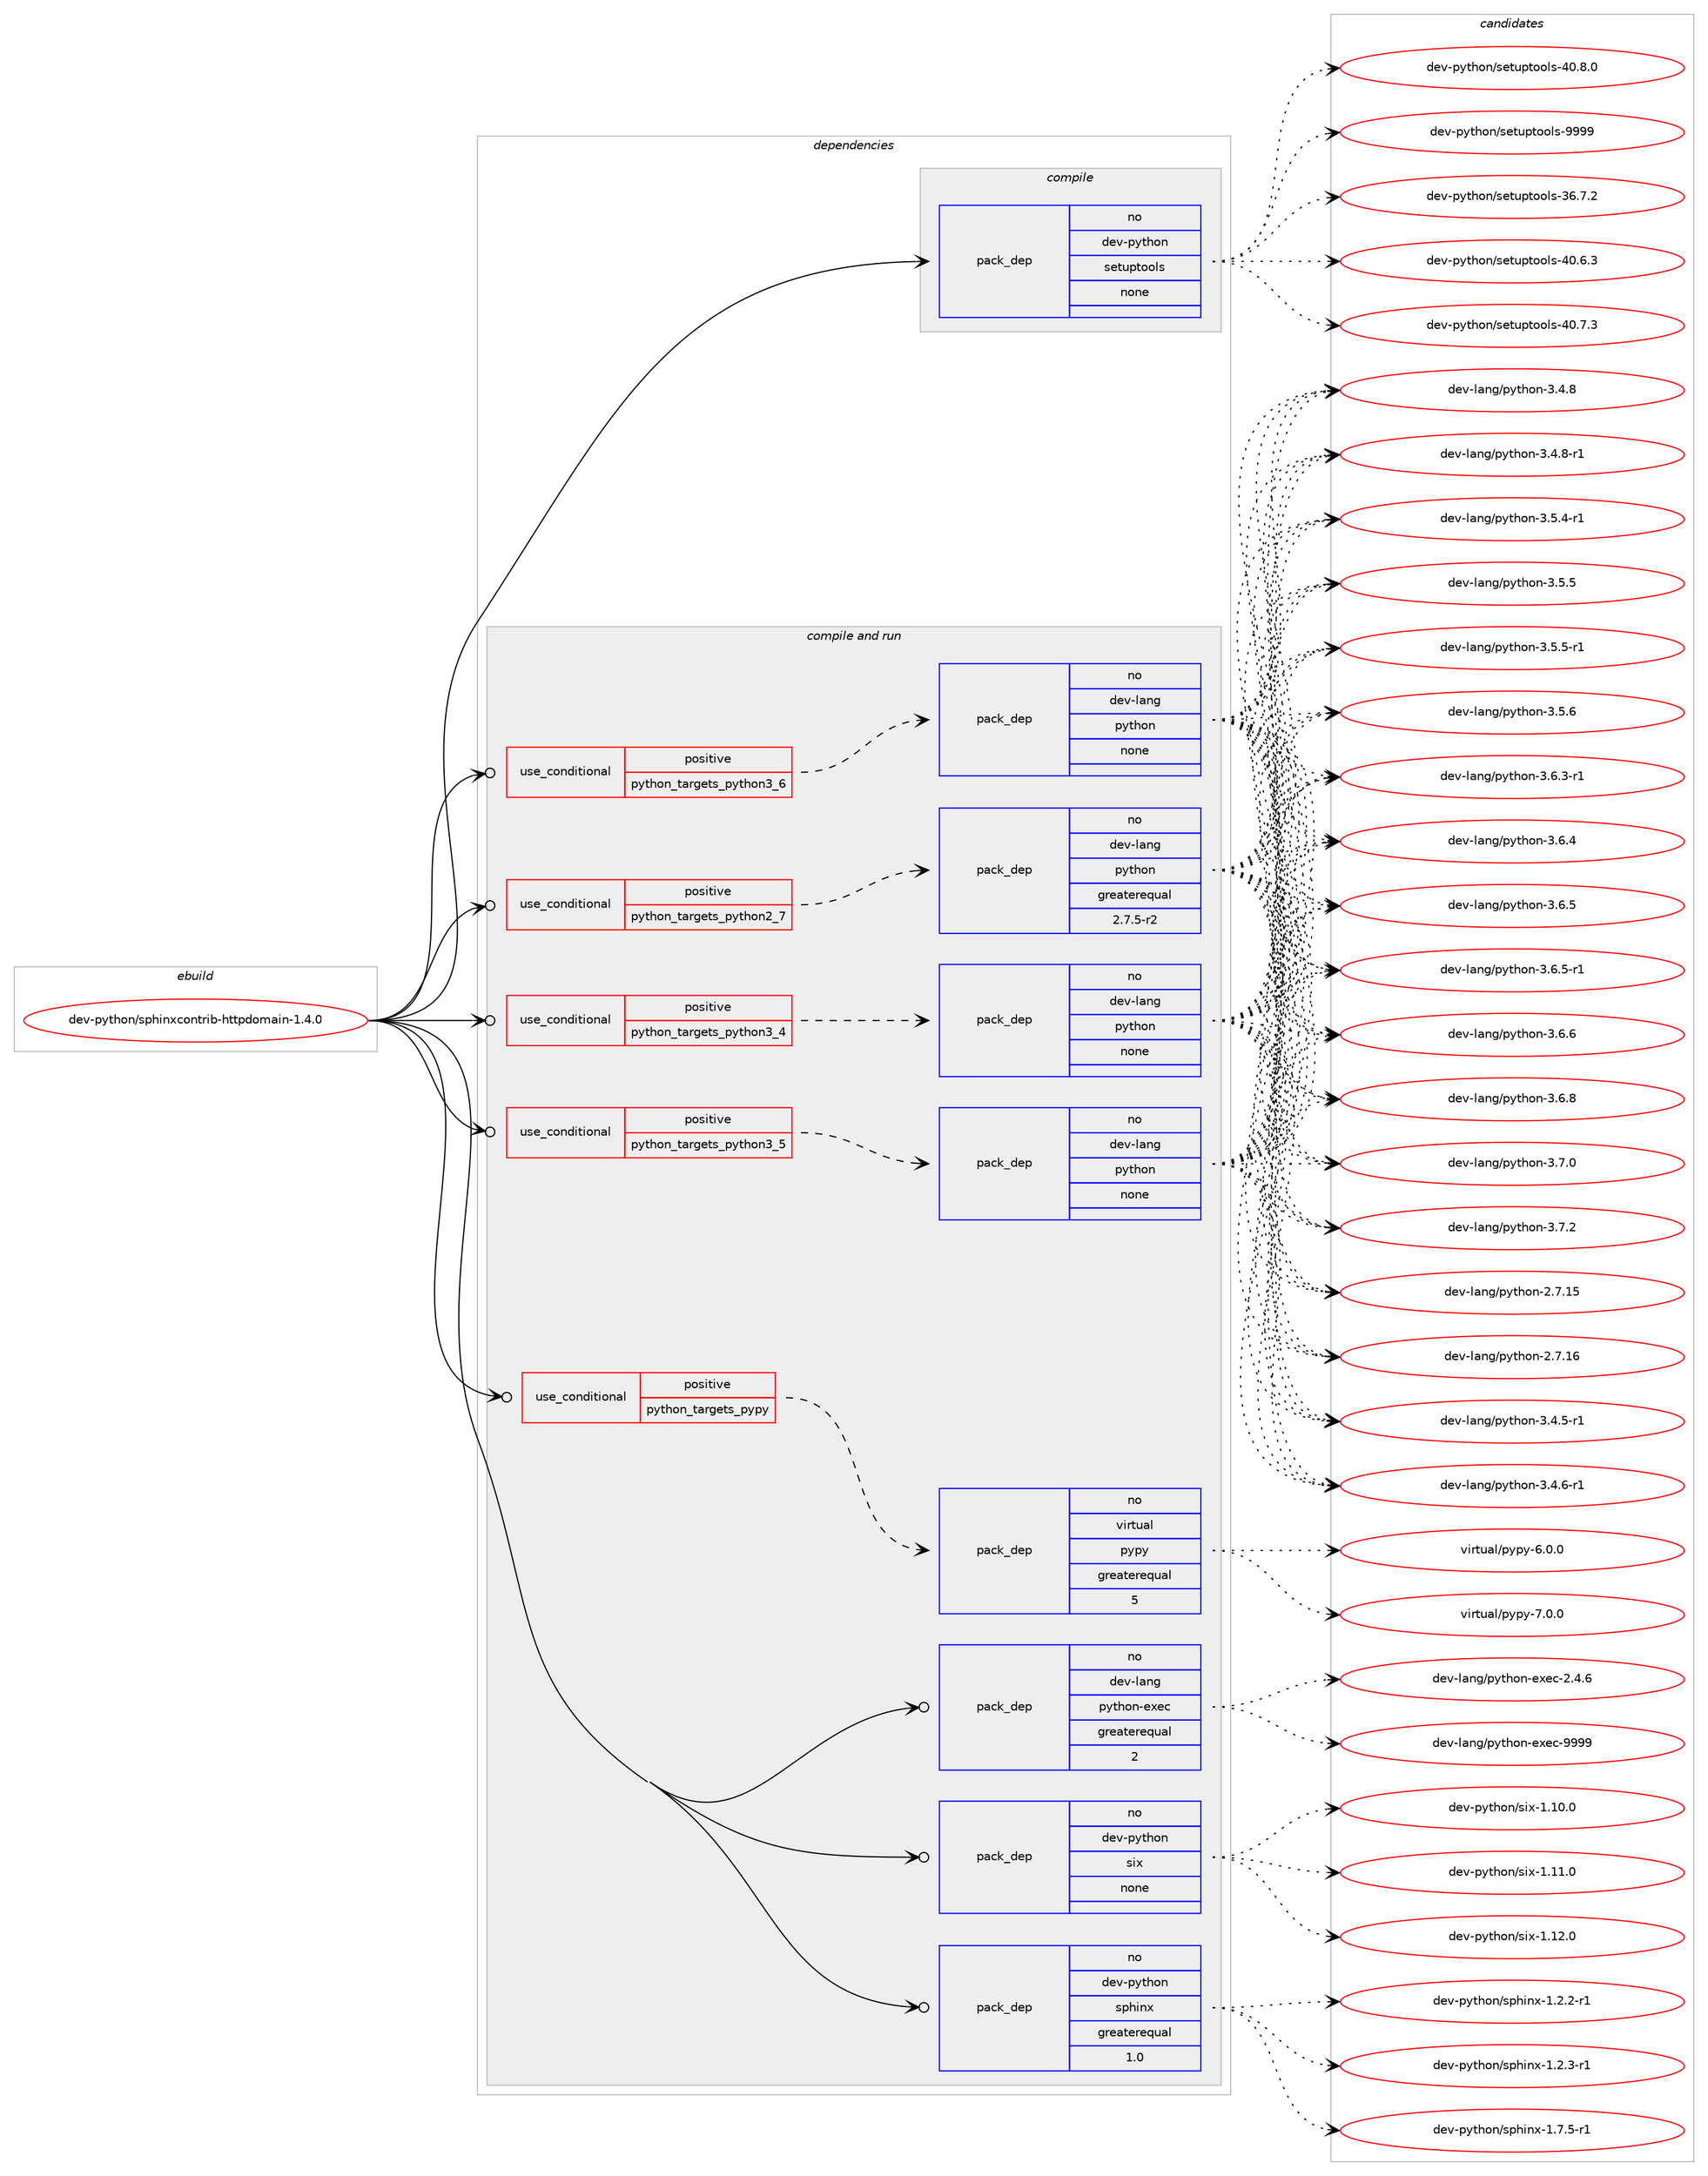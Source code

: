 digraph prolog {

# *************
# Graph options
# *************

newrank=true;
concentrate=true;
compound=true;
graph [rankdir=LR,fontname=Helvetica,fontsize=10,ranksep=1.5];#, ranksep=2.5, nodesep=0.2];
edge  [arrowhead=vee];
node  [fontname=Helvetica,fontsize=10];

# **********
# The ebuild
# **********

subgraph cluster_leftcol {
color=gray;
rank=same;
label=<<i>ebuild</i>>;
id [label="dev-python/sphinxcontrib-httpdomain-1.4.0", color=red, width=4, href="../dev-python/sphinxcontrib-httpdomain-1.4.0.svg"];
}

# ****************
# The dependencies
# ****************

subgraph cluster_midcol {
color=gray;
label=<<i>dependencies</i>>;
subgraph cluster_compile {
fillcolor="#eeeeee";
style=filled;
label=<<i>compile</i>>;
subgraph pack1033898 {
dependency1442242 [label=<<TABLE BORDER="0" CELLBORDER="1" CELLSPACING="0" CELLPADDING="4" WIDTH="220"><TR><TD ROWSPAN="6" CELLPADDING="30">pack_dep</TD></TR><TR><TD WIDTH="110">no</TD></TR><TR><TD>dev-python</TD></TR><TR><TD>setuptools</TD></TR><TR><TD>none</TD></TR><TR><TD></TD></TR></TABLE>>, shape=none, color=blue];
}
id:e -> dependency1442242:w [weight=20,style="solid",arrowhead="vee"];
}
subgraph cluster_compileandrun {
fillcolor="#eeeeee";
style=filled;
label=<<i>compile and run</i>>;
subgraph cond384982 {
dependency1442243 [label=<<TABLE BORDER="0" CELLBORDER="1" CELLSPACING="0" CELLPADDING="4"><TR><TD ROWSPAN="3" CELLPADDING="10">use_conditional</TD></TR><TR><TD>positive</TD></TR><TR><TD>python_targets_pypy</TD></TR></TABLE>>, shape=none, color=red];
subgraph pack1033899 {
dependency1442244 [label=<<TABLE BORDER="0" CELLBORDER="1" CELLSPACING="0" CELLPADDING="4" WIDTH="220"><TR><TD ROWSPAN="6" CELLPADDING="30">pack_dep</TD></TR><TR><TD WIDTH="110">no</TD></TR><TR><TD>virtual</TD></TR><TR><TD>pypy</TD></TR><TR><TD>greaterequal</TD></TR><TR><TD>5</TD></TR></TABLE>>, shape=none, color=blue];
}
dependency1442243:e -> dependency1442244:w [weight=20,style="dashed",arrowhead="vee"];
}
id:e -> dependency1442243:w [weight=20,style="solid",arrowhead="odotvee"];
subgraph cond384983 {
dependency1442245 [label=<<TABLE BORDER="0" CELLBORDER="1" CELLSPACING="0" CELLPADDING="4"><TR><TD ROWSPAN="3" CELLPADDING="10">use_conditional</TD></TR><TR><TD>positive</TD></TR><TR><TD>python_targets_python2_7</TD></TR></TABLE>>, shape=none, color=red];
subgraph pack1033900 {
dependency1442246 [label=<<TABLE BORDER="0" CELLBORDER="1" CELLSPACING="0" CELLPADDING="4" WIDTH="220"><TR><TD ROWSPAN="6" CELLPADDING="30">pack_dep</TD></TR><TR><TD WIDTH="110">no</TD></TR><TR><TD>dev-lang</TD></TR><TR><TD>python</TD></TR><TR><TD>greaterequal</TD></TR><TR><TD>2.7.5-r2</TD></TR></TABLE>>, shape=none, color=blue];
}
dependency1442245:e -> dependency1442246:w [weight=20,style="dashed",arrowhead="vee"];
}
id:e -> dependency1442245:w [weight=20,style="solid",arrowhead="odotvee"];
subgraph cond384984 {
dependency1442247 [label=<<TABLE BORDER="0" CELLBORDER="1" CELLSPACING="0" CELLPADDING="4"><TR><TD ROWSPAN="3" CELLPADDING="10">use_conditional</TD></TR><TR><TD>positive</TD></TR><TR><TD>python_targets_python3_4</TD></TR></TABLE>>, shape=none, color=red];
subgraph pack1033901 {
dependency1442248 [label=<<TABLE BORDER="0" CELLBORDER="1" CELLSPACING="0" CELLPADDING="4" WIDTH="220"><TR><TD ROWSPAN="6" CELLPADDING="30">pack_dep</TD></TR><TR><TD WIDTH="110">no</TD></TR><TR><TD>dev-lang</TD></TR><TR><TD>python</TD></TR><TR><TD>none</TD></TR><TR><TD></TD></TR></TABLE>>, shape=none, color=blue];
}
dependency1442247:e -> dependency1442248:w [weight=20,style="dashed",arrowhead="vee"];
}
id:e -> dependency1442247:w [weight=20,style="solid",arrowhead="odotvee"];
subgraph cond384985 {
dependency1442249 [label=<<TABLE BORDER="0" CELLBORDER="1" CELLSPACING="0" CELLPADDING="4"><TR><TD ROWSPAN="3" CELLPADDING="10">use_conditional</TD></TR><TR><TD>positive</TD></TR><TR><TD>python_targets_python3_5</TD></TR></TABLE>>, shape=none, color=red];
subgraph pack1033902 {
dependency1442250 [label=<<TABLE BORDER="0" CELLBORDER="1" CELLSPACING="0" CELLPADDING="4" WIDTH="220"><TR><TD ROWSPAN="6" CELLPADDING="30">pack_dep</TD></TR><TR><TD WIDTH="110">no</TD></TR><TR><TD>dev-lang</TD></TR><TR><TD>python</TD></TR><TR><TD>none</TD></TR><TR><TD></TD></TR></TABLE>>, shape=none, color=blue];
}
dependency1442249:e -> dependency1442250:w [weight=20,style="dashed",arrowhead="vee"];
}
id:e -> dependency1442249:w [weight=20,style="solid",arrowhead="odotvee"];
subgraph cond384986 {
dependency1442251 [label=<<TABLE BORDER="0" CELLBORDER="1" CELLSPACING="0" CELLPADDING="4"><TR><TD ROWSPAN="3" CELLPADDING="10">use_conditional</TD></TR><TR><TD>positive</TD></TR><TR><TD>python_targets_python3_6</TD></TR></TABLE>>, shape=none, color=red];
subgraph pack1033903 {
dependency1442252 [label=<<TABLE BORDER="0" CELLBORDER="1" CELLSPACING="0" CELLPADDING="4" WIDTH="220"><TR><TD ROWSPAN="6" CELLPADDING="30">pack_dep</TD></TR><TR><TD WIDTH="110">no</TD></TR><TR><TD>dev-lang</TD></TR><TR><TD>python</TD></TR><TR><TD>none</TD></TR><TR><TD></TD></TR></TABLE>>, shape=none, color=blue];
}
dependency1442251:e -> dependency1442252:w [weight=20,style="dashed",arrowhead="vee"];
}
id:e -> dependency1442251:w [weight=20,style="solid",arrowhead="odotvee"];
subgraph pack1033904 {
dependency1442253 [label=<<TABLE BORDER="0" CELLBORDER="1" CELLSPACING="0" CELLPADDING="4" WIDTH="220"><TR><TD ROWSPAN="6" CELLPADDING="30">pack_dep</TD></TR><TR><TD WIDTH="110">no</TD></TR><TR><TD>dev-lang</TD></TR><TR><TD>python-exec</TD></TR><TR><TD>greaterequal</TD></TR><TR><TD>2</TD></TR></TABLE>>, shape=none, color=blue];
}
id:e -> dependency1442253:w [weight=20,style="solid",arrowhead="odotvee"];
subgraph pack1033905 {
dependency1442254 [label=<<TABLE BORDER="0" CELLBORDER="1" CELLSPACING="0" CELLPADDING="4" WIDTH="220"><TR><TD ROWSPAN="6" CELLPADDING="30">pack_dep</TD></TR><TR><TD WIDTH="110">no</TD></TR><TR><TD>dev-python</TD></TR><TR><TD>six</TD></TR><TR><TD>none</TD></TR><TR><TD></TD></TR></TABLE>>, shape=none, color=blue];
}
id:e -> dependency1442254:w [weight=20,style="solid",arrowhead="odotvee"];
subgraph pack1033906 {
dependency1442255 [label=<<TABLE BORDER="0" CELLBORDER="1" CELLSPACING="0" CELLPADDING="4" WIDTH="220"><TR><TD ROWSPAN="6" CELLPADDING="30">pack_dep</TD></TR><TR><TD WIDTH="110">no</TD></TR><TR><TD>dev-python</TD></TR><TR><TD>sphinx</TD></TR><TR><TD>greaterequal</TD></TR><TR><TD>1.0</TD></TR></TABLE>>, shape=none, color=blue];
}
id:e -> dependency1442255:w [weight=20,style="solid",arrowhead="odotvee"];
}
subgraph cluster_run {
fillcolor="#eeeeee";
style=filled;
label=<<i>run</i>>;
}
}

# **************
# The candidates
# **************

subgraph cluster_choices {
rank=same;
color=gray;
label=<<i>candidates</i>>;

subgraph choice1033898 {
color=black;
nodesep=1;
choice100101118451121211161041111104711510111611711211611111110811545515446554650 [label="dev-python/setuptools-36.7.2", color=red, width=4,href="../dev-python/setuptools-36.7.2.svg"];
choice100101118451121211161041111104711510111611711211611111110811545524846544651 [label="dev-python/setuptools-40.6.3", color=red, width=4,href="../dev-python/setuptools-40.6.3.svg"];
choice100101118451121211161041111104711510111611711211611111110811545524846554651 [label="dev-python/setuptools-40.7.3", color=red, width=4,href="../dev-python/setuptools-40.7.3.svg"];
choice100101118451121211161041111104711510111611711211611111110811545524846564648 [label="dev-python/setuptools-40.8.0", color=red, width=4,href="../dev-python/setuptools-40.8.0.svg"];
choice10010111845112121116104111110471151011161171121161111111081154557575757 [label="dev-python/setuptools-9999", color=red, width=4,href="../dev-python/setuptools-9999.svg"];
dependency1442242:e -> choice100101118451121211161041111104711510111611711211611111110811545515446554650:w [style=dotted,weight="100"];
dependency1442242:e -> choice100101118451121211161041111104711510111611711211611111110811545524846544651:w [style=dotted,weight="100"];
dependency1442242:e -> choice100101118451121211161041111104711510111611711211611111110811545524846554651:w [style=dotted,weight="100"];
dependency1442242:e -> choice100101118451121211161041111104711510111611711211611111110811545524846564648:w [style=dotted,weight="100"];
dependency1442242:e -> choice10010111845112121116104111110471151011161171121161111111081154557575757:w [style=dotted,weight="100"];
}
subgraph choice1033899 {
color=black;
nodesep=1;
choice1181051141161179710847112121112121455446484648 [label="virtual/pypy-6.0.0", color=red, width=4,href="../virtual/pypy-6.0.0.svg"];
choice1181051141161179710847112121112121455546484648 [label="virtual/pypy-7.0.0", color=red, width=4,href="../virtual/pypy-7.0.0.svg"];
dependency1442244:e -> choice1181051141161179710847112121112121455446484648:w [style=dotted,weight="100"];
dependency1442244:e -> choice1181051141161179710847112121112121455546484648:w [style=dotted,weight="100"];
}
subgraph choice1033900 {
color=black;
nodesep=1;
choice10010111845108971101034711212111610411111045504655464953 [label="dev-lang/python-2.7.15", color=red, width=4,href="../dev-lang/python-2.7.15.svg"];
choice10010111845108971101034711212111610411111045504655464954 [label="dev-lang/python-2.7.16", color=red, width=4,href="../dev-lang/python-2.7.16.svg"];
choice1001011184510897110103471121211161041111104551465246534511449 [label="dev-lang/python-3.4.5-r1", color=red, width=4,href="../dev-lang/python-3.4.5-r1.svg"];
choice1001011184510897110103471121211161041111104551465246544511449 [label="dev-lang/python-3.4.6-r1", color=red, width=4,href="../dev-lang/python-3.4.6-r1.svg"];
choice100101118451089711010347112121116104111110455146524656 [label="dev-lang/python-3.4.8", color=red, width=4,href="../dev-lang/python-3.4.8.svg"];
choice1001011184510897110103471121211161041111104551465246564511449 [label="dev-lang/python-3.4.8-r1", color=red, width=4,href="../dev-lang/python-3.4.8-r1.svg"];
choice1001011184510897110103471121211161041111104551465346524511449 [label="dev-lang/python-3.5.4-r1", color=red, width=4,href="../dev-lang/python-3.5.4-r1.svg"];
choice100101118451089711010347112121116104111110455146534653 [label="dev-lang/python-3.5.5", color=red, width=4,href="../dev-lang/python-3.5.5.svg"];
choice1001011184510897110103471121211161041111104551465346534511449 [label="dev-lang/python-3.5.5-r1", color=red, width=4,href="../dev-lang/python-3.5.5-r1.svg"];
choice100101118451089711010347112121116104111110455146534654 [label="dev-lang/python-3.5.6", color=red, width=4,href="../dev-lang/python-3.5.6.svg"];
choice1001011184510897110103471121211161041111104551465446514511449 [label="dev-lang/python-3.6.3-r1", color=red, width=4,href="../dev-lang/python-3.6.3-r1.svg"];
choice100101118451089711010347112121116104111110455146544652 [label="dev-lang/python-3.6.4", color=red, width=4,href="../dev-lang/python-3.6.4.svg"];
choice100101118451089711010347112121116104111110455146544653 [label="dev-lang/python-3.6.5", color=red, width=4,href="../dev-lang/python-3.6.5.svg"];
choice1001011184510897110103471121211161041111104551465446534511449 [label="dev-lang/python-3.6.5-r1", color=red, width=4,href="../dev-lang/python-3.6.5-r1.svg"];
choice100101118451089711010347112121116104111110455146544654 [label="dev-lang/python-3.6.6", color=red, width=4,href="../dev-lang/python-3.6.6.svg"];
choice100101118451089711010347112121116104111110455146544656 [label="dev-lang/python-3.6.8", color=red, width=4,href="../dev-lang/python-3.6.8.svg"];
choice100101118451089711010347112121116104111110455146554648 [label="dev-lang/python-3.7.0", color=red, width=4,href="../dev-lang/python-3.7.0.svg"];
choice100101118451089711010347112121116104111110455146554650 [label="dev-lang/python-3.7.2", color=red, width=4,href="../dev-lang/python-3.7.2.svg"];
dependency1442246:e -> choice10010111845108971101034711212111610411111045504655464953:w [style=dotted,weight="100"];
dependency1442246:e -> choice10010111845108971101034711212111610411111045504655464954:w [style=dotted,weight="100"];
dependency1442246:e -> choice1001011184510897110103471121211161041111104551465246534511449:w [style=dotted,weight="100"];
dependency1442246:e -> choice1001011184510897110103471121211161041111104551465246544511449:w [style=dotted,weight="100"];
dependency1442246:e -> choice100101118451089711010347112121116104111110455146524656:w [style=dotted,weight="100"];
dependency1442246:e -> choice1001011184510897110103471121211161041111104551465246564511449:w [style=dotted,weight="100"];
dependency1442246:e -> choice1001011184510897110103471121211161041111104551465346524511449:w [style=dotted,weight="100"];
dependency1442246:e -> choice100101118451089711010347112121116104111110455146534653:w [style=dotted,weight="100"];
dependency1442246:e -> choice1001011184510897110103471121211161041111104551465346534511449:w [style=dotted,weight="100"];
dependency1442246:e -> choice100101118451089711010347112121116104111110455146534654:w [style=dotted,weight="100"];
dependency1442246:e -> choice1001011184510897110103471121211161041111104551465446514511449:w [style=dotted,weight="100"];
dependency1442246:e -> choice100101118451089711010347112121116104111110455146544652:w [style=dotted,weight="100"];
dependency1442246:e -> choice100101118451089711010347112121116104111110455146544653:w [style=dotted,weight="100"];
dependency1442246:e -> choice1001011184510897110103471121211161041111104551465446534511449:w [style=dotted,weight="100"];
dependency1442246:e -> choice100101118451089711010347112121116104111110455146544654:w [style=dotted,weight="100"];
dependency1442246:e -> choice100101118451089711010347112121116104111110455146544656:w [style=dotted,weight="100"];
dependency1442246:e -> choice100101118451089711010347112121116104111110455146554648:w [style=dotted,weight="100"];
dependency1442246:e -> choice100101118451089711010347112121116104111110455146554650:w [style=dotted,weight="100"];
}
subgraph choice1033901 {
color=black;
nodesep=1;
choice10010111845108971101034711212111610411111045504655464953 [label="dev-lang/python-2.7.15", color=red, width=4,href="../dev-lang/python-2.7.15.svg"];
choice10010111845108971101034711212111610411111045504655464954 [label="dev-lang/python-2.7.16", color=red, width=4,href="../dev-lang/python-2.7.16.svg"];
choice1001011184510897110103471121211161041111104551465246534511449 [label="dev-lang/python-3.4.5-r1", color=red, width=4,href="../dev-lang/python-3.4.5-r1.svg"];
choice1001011184510897110103471121211161041111104551465246544511449 [label="dev-lang/python-3.4.6-r1", color=red, width=4,href="../dev-lang/python-3.4.6-r1.svg"];
choice100101118451089711010347112121116104111110455146524656 [label="dev-lang/python-3.4.8", color=red, width=4,href="../dev-lang/python-3.4.8.svg"];
choice1001011184510897110103471121211161041111104551465246564511449 [label="dev-lang/python-3.4.8-r1", color=red, width=4,href="../dev-lang/python-3.4.8-r1.svg"];
choice1001011184510897110103471121211161041111104551465346524511449 [label="dev-lang/python-3.5.4-r1", color=red, width=4,href="../dev-lang/python-3.5.4-r1.svg"];
choice100101118451089711010347112121116104111110455146534653 [label="dev-lang/python-3.5.5", color=red, width=4,href="../dev-lang/python-3.5.5.svg"];
choice1001011184510897110103471121211161041111104551465346534511449 [label="dev-lang/python-3.5.5-r1", color=red, width=4,href="../dev-lang/python-3.5.5-r1.svg"];
choice100101118451089711010347112121116104111110455146534654 [label="dev-lang/python-3.5.6", color=red, width=4,href="../dev-lang/python-3.5.6.svg"];
choice1001011184510897110103471121211161041111104551465446514511449 [label="dev-lang/python-3.6.3-r1", color=red, width=4,href="../dev-lang/python-3.6.3-r1.svg"];
choice100101118451089711010347112121116104111110455146544652 [label="dev-lang/python-3.6.4", color=red, width=4,href="../dev-lang/python-3.6.4.svg"];
choice100101118451089711010347112121116104111110455146544653 [label="dev-lang/python-3.6.5", color=red, width=4,href="../dev-lang/python-3.6.5.svg"];
choice1001011184510897110103471121211161041111104551465446534511449 [label="dev-lang/python-3.6.5-r1", color=red, width=4,href="../dev-lang/python-3.6.5-r1.svg"];
choice100101118451089711010347112121116104111110455146544654 [label="dev-lang/python-3.6.6", color=red, width=4,href="../dev-lang/python-3.6.6.svg"];
choice100101118451089711010347112121116104111110455146544656 [label="dev-lang/python-3.6.8", color=red, width=4,href="../dev-lang/python-3.6.8.svg"];
choice100101118451089711010347112121116104111110455146554648 [label="dev-lang/python-3.7.0", color=red, width=4,href="../dev-lang/python-3.7.0.svg"];
choice100101118451089711010347112121116104111110455146554650 [label="dev-lang/python-3.7.2", color=red, width=4,href="../dev-lang/python-3.7.2.svg"];
dependency1442248:e -> choice10010111845108971101034711212111610411111045504655464953:w [style=dotted,weight="100"];
dependency1442248:e -> choice10010111845108971101034711212111610411111045504655464954:w [style=dotted,weight="100"];
dependency1442248:e -> choice1001011184510897110103471121211161041111104551465246534511449:w [style=dotted,weight="100"];
dependency1442248:e -> choice1001011184510897110103471121211161041111104551465246544511449:w [style=dotted,weight="100"];
dependency1442248:e -> choice100101118451089711010347112121116104111110455146524656:w [style=dotted,weight="100"];
dependency1442248:e -> choice1001011184510897110103471121211161041111104551465246564511449:w [style=dotted,weight="100"];
dependency1442248:e -> choice1001011184510897110103471121211161041111104551465346524511449:w [style=dotted,weight="100"];
dependency1442248:e -> choice100101118451089711010347112121116104111110455146534653:w [style=dotted,weight="100"];
dependency1442248:e -> choice1001011184510897110103471121211161041111104551465346534511449:w [style=dotted,weight="100"];
dependency1442248:e -> choice100101118451089711010347112121116104111110455146534654:w [style=dotted,weight="100"];
dependency1442248:e -> choice1001011184510897110103471121211161041111104551465446514511449:w [style=dotted,weight="100"];
dependency1442248:e -> choice100101118451089711010347112121116104111110455146544652:w [style=dotted,weight="100"];
dependency1442248:e -> choice100101118451089711010347112121116104111110455146544653:w [style=dotted,weight="100"];
dependency1442248:e -> choice1001011184510897110103471121211161041111104551465446534511449:w [style=dotted,weight="100"];
dependency1442248:e -> choice100101118451089711010347112121116104111110455146544654:w [style=dotted,weight="100"];
dependency1442248:e -> choice100101118451089711010347112121116104111110455146544656:w [style=dotted,weight="100"];
dependency1442248:e -> choice100101118451089711010347112121116104111110455146554648:w [style=dotted,weight="100"];
dependency1442248:e -> choice100101118451089711010347112121116104111110455146554650:w [style=dotted,weight="100"];
}
subgraph choice1033902 {
color=black;
nodesep=1;
choice10010111845108971101034711212111610411111045504655464953 [label="dev-lang/python-2.7.15", color=red, width=4,href="../dev-lang/python-2.7.15.svg"];
choice10010111845108971101034711212111610411111045504655464954 [label="dev-lang/python-2.7.16", color=red, width=4,href="../dev-lang/python-2.7.16.svg"];
choice1001011184510897110103471121211161041111104551465246534511449 [label="dev-lang/python-3.4.5-r1", color=red, width=4,href="../dev-lang/python-3.4.5-r1.svg"];
choice1001011184510897110103471121211161041111104551465246544511449 [label="dev-lang/python-3.4.6-r1", color=red, width=4,href="../dev-lang/python-3.4.6-r1.svg"];
choice100101118451089711010347112121116104111110455146524656 [label="dev-lang/python-3.4.8", color=red, width=4,href="../dev-lang/python-3.4.8.svg"];
choice1001011184510897110103471121211161041111104551465246564511449 [label="dev-lang/python-3.4.8-r1", color=red, width=4,href="../dev-lang/python-3.4.8-r1.svg"];
choice1001011184510897110103471121211161041111104551465346524511449 [label="dev-lang/python-3.5.4-r1", color=red, width=4,href="../dev-lang/python-3.5.4-r1.svg"];
choice100101118451089711010347112121116104111110455146534653 [label="dev-lang/python-3.5.5", color=red, width=4,href="../dev-lang/python-3.5.5.svg"];
choice1001011184510897110103471121211161041111104551465346534511449 [label="dev-lang/python-3.5.5-r1", color=red, width=4,href="../dev-lang/python-3.5.5-r1.svg"];
choice100101118451089711010347112121116104111110455146534654 [label="dev-lang/python-3.5.6", color=red, width=4,href="../dev-lang/python-3.5.6.svg"];
choice1001011184510897110103471121211161041111104551465446514511449 [label="dev-lang/python-3.6.3-r1", color=red, width=4,href="../dev-lang/python-3.6.3-r1.svg"];
choice100101118451089711010347112121116104111110455146544652 [label="dev-lang/python-3.6.4", color=red, width=4,href="../dev-lang/python-3.6.4.svg"];
choice100101118451089711010347112121116104111110455146544653 [label="dev-lang/python-3.6.5", color=red, width=4,href="../dev-lang/python-3.6.5.svg"];
choice1001011184510897110103471121211161041111104551465446534511449 [label="dev-lang/python-3.6.5-r1", color=red, width=4,href="../dev-lang/python-3.6.5-r1.svg"];
choice100101118451089711010347112121116104111110455146544654 [label="dev-lang/python-3.6.6", color=red, width=4,href="../dev-lang/python-3.6.6.svg"];
choice100101118451089711010347112121116104111110455146544656 [label="dev-lang/python-3.6.8", color=red, width=4,href="../dev-lang/python-3.6.8.svg"];
choice100101118451089711010347112121116104111110455146554648 [label="dev-lang/python-3.7.0", color=red, width=4,href="../dev-lang/python-3.7.0.svg"];
choice100101118451089711010347112121116104111110455146554650 [label="dev-lang/python-3.7.2", color=red, width=4,href="../dev-lang/python-3.7.2.svg"];
dependency1442250:e -> choice10010111845108971101034711212111610411111045504655464953:w [style=dotted,weight="100"];
dependency1442250:e -> choice10010111845108971101034711212111610411111045504655464954:w [style=dotted,weight="100"];
dependency1442250:e -> choice1001011184510897110103471121211161041111104551465246534511449:w [style=dotted,weight="100"];
dependency1442250:e -> choice1001011184510897110103471121211161041111104551465246544511449:w [style=dotted,weight="100"];
dependency1442250:e -> choice100101118451089711010347112121116104111110455146524656:w [style=dotted,weight="100"];
dependency1442250:e -> choice1001011184510897110103471121211161041111104551465246564511449:w [style=dotted,weight="100"];
dependency1442250:e -> choice1001011184510897110103471121211161041111104551465346524511449:w [style=dotted,weight="100"];
dependency1442250:e -> choice100101118451089711010347112121116104111110455146534653:w [style=dotted,weight="100"];
dependency1442250:e -> choice1001011184510897110103471121211161041111104551465346534511449:w [style=dotted,weight="100"];
dependency1442250:e -> choice100101118451089711010347112121116104111110455146534654:w [style=dotted,weight="100"];
dependency1442250:e -> choice1001011184510897110103471121211161041111104551465446514511449:w [style=dotted,weight="100"];
dependency1442250:e -> choice100101118451089711010347112121116104111110455146544652:w [style=dotted,weight="100"];
dependency1442250:e -> choice100101118451089711010347112121116104111110455146544653:w [style=dotted,weight="100"];
dependency1442250:e -> choice1001011184510897110103471121211161041111104551465446534511449:w [style=dotted,weight="100"];
dependency1442250:e -> choice100101118451089711010347112121116104111110455146544654:w [style=dotted,weight="100"];
dependency1442250:e -> choice100101118451089711010347112121116104111110455146544656:w [style=dotted,weight="100"];
dependency1442250:e -> choice100101118451089711010347112121116104111110455146554648:w [style=dotted,weight="100"];
dependency1442250:e -> choice100101118451089711010347112121116104111110455146554650:w [style=dotted,weight="100"];
}
subgraph choice1033903 {
color=black;
nodesep=1;
choice10010111845108971101034711212111610411111045504655464953 [label="dev-lang/python-2.7.15", color=red, width=4,href="../dev-lang/python-2.7.15.svg"];
choice10010111845108971101034711212111610411111045504655464954 [label="dev-lang/python-2.7.16", color=red, width=4,href="../dev-lang/python-2.7.16.svg"];
choice1001011184510897110103471121211161041111104551465246534511449 [label="dev-lang/python-3.4.5-r1", color=red, width=4,href="../dev-lang/python-3.4.5-r1.svg"];
choice1001011184510897110103471121211161041111104551465246544511449 [label="dev-lang/python-3.4.6-r1", color=red, width=4,href="../dev-lang/python-3.4.6-r1.svg"];
choice100101118451089711010347112121116104111110455146524656 [label="dev-lang/python-3.4.8", color=red, width=4,href="../dev-lang/python-3.4.8.svg"];
choice1001011184510897110103471121211161041111104551465246564511449 [label="dev-lang/python-3.4.8-r1", color=red, width=4,href="../dev-lang/python-3.4.8-r1.svg"];
choice1001011184510897110103471121211161041111104551465346524511449 [label="dev-lang/python-3.5.4-r1", color=red, width=4,href="../dev-lang/python-3.5.4-r1.svg"];
choice100101118451089711010347112121116104111110455146534653 [label="dev-lang/python-3.5.5", color=red, width=4,href="../dev-lang/python-3.5.5.svg"];
choice1001011184510897110103471121211161041111104551465346534511449 [label="dev-lang/python-3.5.5-r1", color=red, width=4,href="../dev-lang/python-3.5.5-r1.svg"];
choice100101118451089711010347112121116104111110455146534654 [label="dev-lang/python-3.5.6", color=red, width=4,href="../dev-lang/python-3.5.6.svg"];
choice1001011184510897110103471121211161041111104551465446514511449 [label="dev-lang/python-3.6.3-r1", color=red, width=4,href="../dev-lang/python-3.6.3-r1.svg"];
choice100101118451089711010347112121116104111110455146544652 [label="dev-lang/python-3.6.4", color=red, width=4,href="../dev-lang/python-3.6.4.svg"];
choice100101118451089711010347112121116104111110455146544653 [label="dev-lang/python-3.6.5", color=red, width=4,href="../dev-lang/python-3.6.5.svg"];
choice1001011184510897110103471121211161041111104551465446534511449 [label="dev-lang/python-3.6.5-r1", color=red, width=4,href="../dev-lang/python-3.6.5-r1.svg"];
choice100101118451089711010347112121116104111110455146544654 [label="dev-lang/python-3.6.6", color=red, width=4,href="../dev-lang/python-3.6.6.svg"];
choice100101118451089711010347112121116104111110455146544656 [label="dev-lang/python-3.6.8", color=red, width=4,href="../dev-lang/python-3.6.8.svg"];
choice100101118451089711010347112121116104111110455146554648 [label="dev-lang/python-3.7.0", color=red, width=4,href="../dev-lang/python-3.7.0.svg"];
choice100101118451089711010347112121116104111110455146554650 [label="dev-lang/python-3.7.2", color=red, width=4,href="../dev-lang/python-3.7.2.svg"];
dependency1442252:e -> choice10010111845108971101034711212111610411111045504655464953:w [style=dotted,weight="100"];
dependency1442252:e -> choice10010111845108971101034711212111610411111045504655464954:w [style=dotted,weight="100"];
dependency1442252:e -> choice1001011184510897110103471121211161041111104551465246534511449:w [style=dotted,weight="100"];
dependency1442252:e -> choice1001011184510897110103471121211161041111104551465246544511449:w [style=dotted,weight="100"];
dependency1442252:e -> choice100101118451089711010347112121116104111110455146524656:w [style=dotted,weight="100"];
dependency1442252:e -> choice1001011184510897110103471121211161041111104551465246564511449:w [style=dotted,weight="100"];
dependency1442252:e -> choice1001011184510897110103471121211161041111104551465346524511449:w [style=dotted,weight="100"];
dependency1442252:e -> choice100101118451089711010347112121116104111110455146534653:w [style=dotted,weight="100"];
dependency1442252:e -> choice1001011184510897110103471121211161041111104551465346534511449:w [style=dotted,weight="100"];
dependency1442252:e -> choice100101118451089711010347112121116104111110455146534654:w [style=dotted,weight="100"];
dependency1442252:e -> choice1001011184510897110103471121211161041111104551465446514511449:w [style=dotted,weight="100"];
dependency1442252:e -> choice100101118451089711010347112121116104111110455146544652:w [style=dotted,weight="100"];
dependency1442252:e -> choice100101118451089711010347112121116104111110455146544653:w [style=dotted,weight="100"];
dependency1442252:e -> choice1001011184510897110103471121211161041111104551465446534511449:w [style=dotted,weight="100"];
dependency1442252:e -> choice100101118451089711010347112121116104111110455146544654:w [style=dotted,weight="100"];
dependency1442252:e -> choice100101118451089711010347112121116104111110455146544656:w [style=dotted,weight="100"];
dependency1442252:e -> choice100101118451089711010347112121116104111110455146554648:w [style=dotted,weight="100"];
dependency1442252:e -> choice100101118451089711010347112121116104111110455146554650:w [style=dotted,weight="100"];
}
subgraph choice1033904 {
color=black;
nodesep=1;
choice1001011184510897110103471121211161041111104510112010199455046524654 [label="dev-lang/python-exec-2.4.6", color=red, width=4,href="../dev-lang/python-exec-2.4.6.svg"];
choice10010111845108971101034711212111610411111045101120101994557575757 [label="dev-lang/python-exec-9999", color=red, width=4,href="../dev-lang/python-exec-9999.svg"];
dependency1442253:e -> choice1001011184510897110103471121211161041111104510112010199455046524654:w [style=dotted,weight="100"];
dependency1442253:e -> choice10010111845108971101034711212111610411111045101120101994557575757:w [style=dotted,weight="100"];
}
subgraph choice1033905 {
color=black;
nodesep=1;
choice100101118451121211161041111104711510512045494649484648 [label="dev-python/six-1.10.0", color=red, width=4,href="../dev-python/six-1.10.0.svg"];
choice100101118451121211161041111104711510512045494649494648 [label="dev-python/six-1.11.0", color=red, width=4,href="../dev-python/six-1.11.0.svg"];
choice100101118451121211161041111104711510512045494649504648 [label="dev-python/six-1.12.0", color=red, width=4,href="../dev-python/six-1.12.0.svg"];
dependency1442254:e -> choice100101118451121211161041111104711510512045494649484648:w [style=dotted,weight="100"];
dependency1442254:e -> choice100101118451121211161041111104711510512045494649494648:w [style=dotted,weight="100"];
dependency1442254:e -> choice100101118451121211161041111104711510512045494649504648:w [style=dotted,weight="100"];
}
subgraph choice1033906 {
color=black;
nodesep=1;
choice10010111845112121116104111110471151121041051101204549465046504511449 [label="dev-python/sphinx-1.2.2-r1", color=red, width=4,href="../dev-python/sphinx-1.2.2-r1.svg"];
choice10010111845112121116104111110471151121041051101204549465046514511449 [label="dev-python/sphinx-1.2.3-r1", color=red, width=4,href="../dev-python/sphinx-1.2.3-r1.svg"];
choice10010111845112121116104111110471151121041051101204549465546534511449 [label="dev-python/sphinx-1.7.5-r1", color=red, width=4,href="../dev-python/sphinx-1.7.5-r1.svg"];
dependency1442255:e -> choice10010111845112121116104111110471151121041051101204549465046504511449:w [style=dotted,weight="100"];
dependency1442255:e -> choice10010111845112121116104111110471151121041051101204549465046514511449:w [style=dotted,weight="100"];
dependency1442255:e -> choice10010111845112121116104111110471151121041051101204549465546534511449:w [style=dotted,weight="100"];
}
}

}
